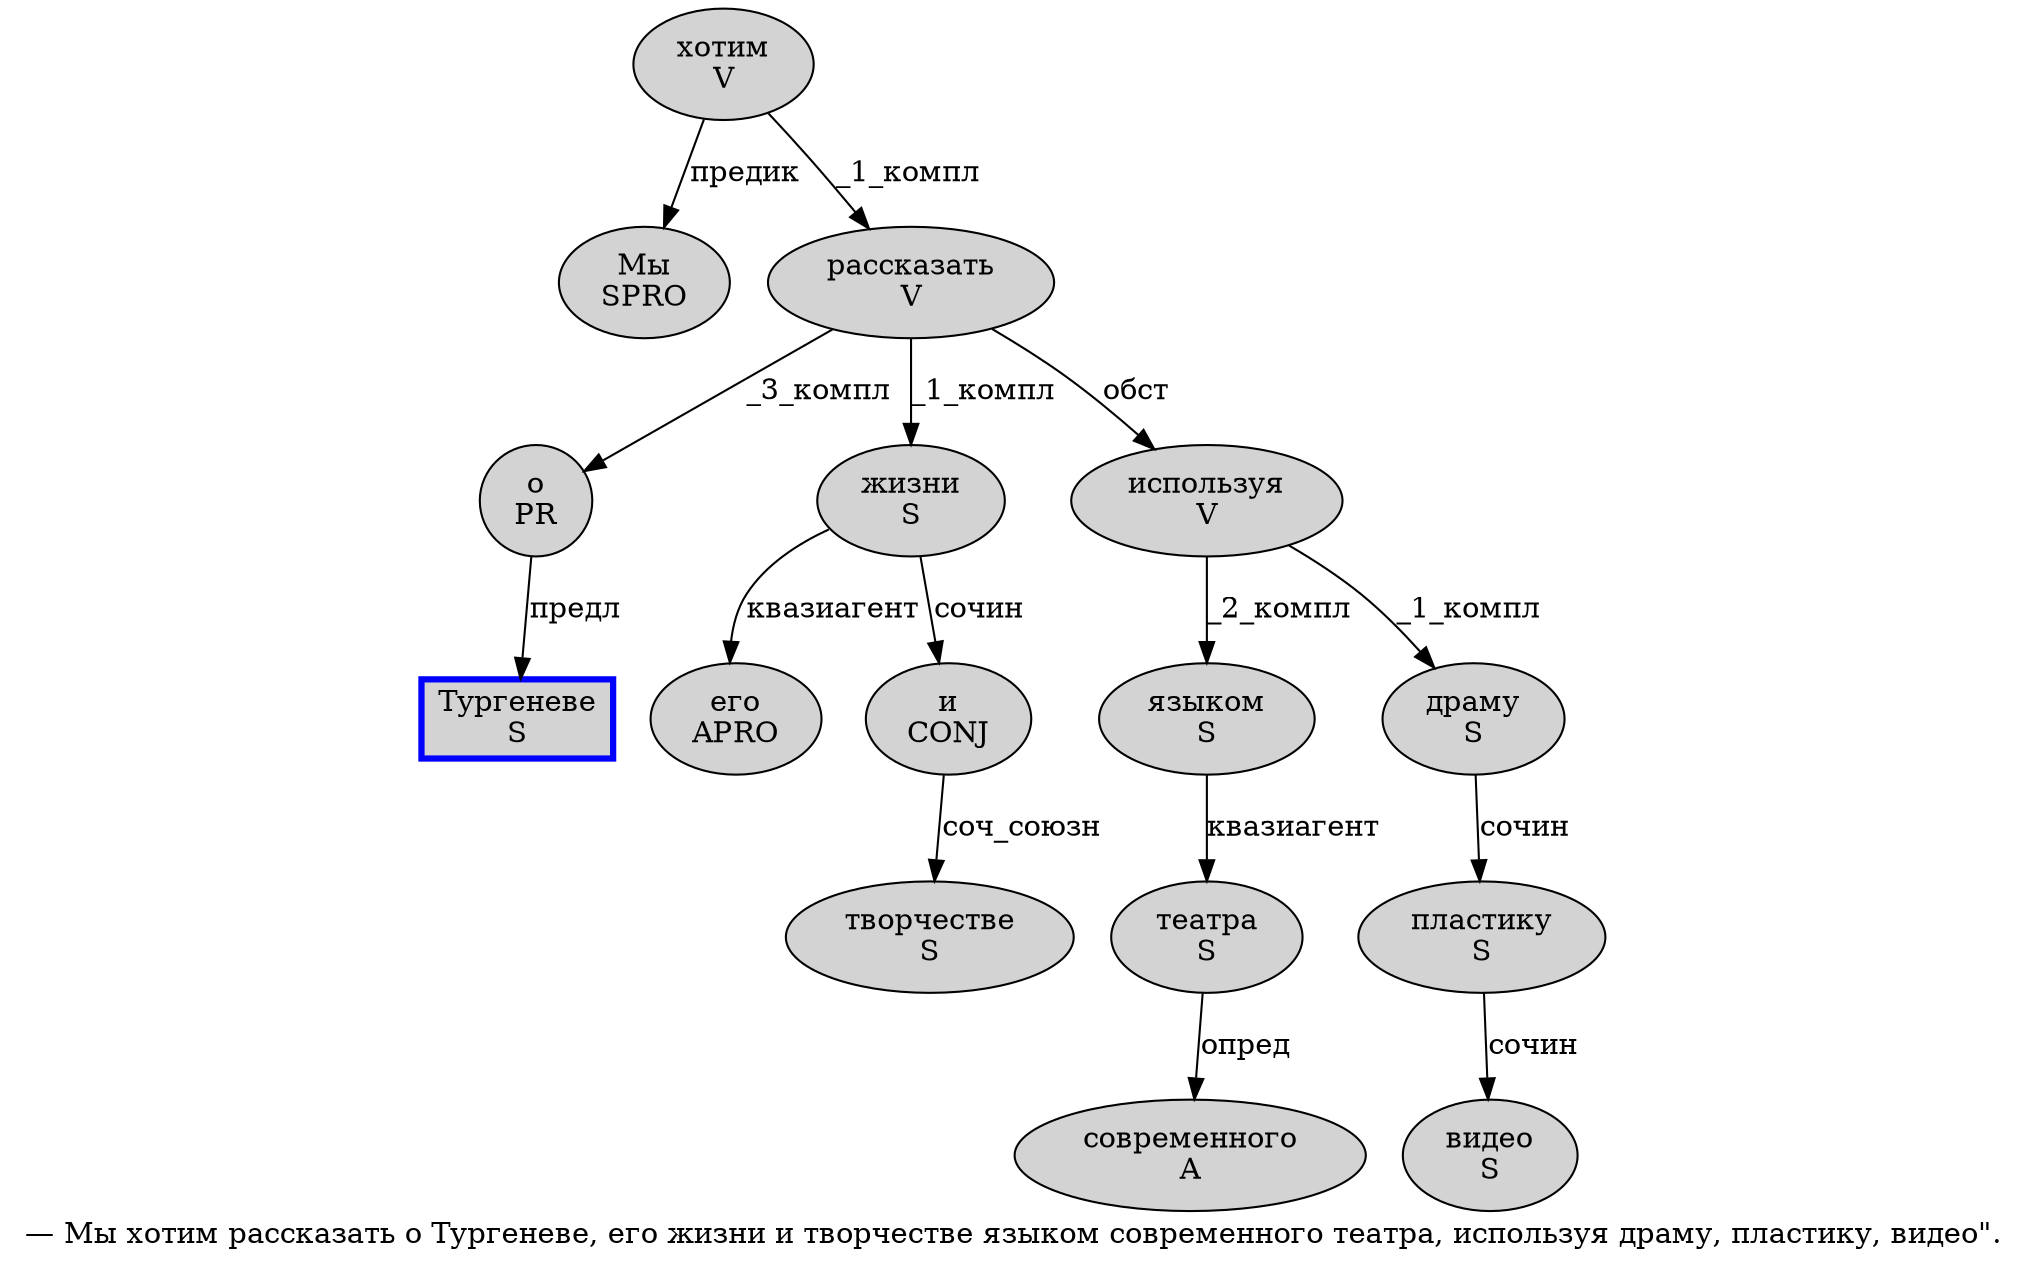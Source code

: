 digraph SENTENCE_667 {
	graph [label="— Мы хотим рассказать о Тургеневе, его жизни и творчестве языком современного театра, используя драму, пластику, видео\"."]
	node [style=filled]
		1 [label="Мы
SPRO" color="" fillcolor=lightgray penwidth=1 shape=ellipse]
		2 [label="хотим
V" color="" fillcolor=lightgray penwidth=1 shape=ellipse]
		3 [label="рассказать
V" color="" fillcolor=lightgray penwidth=1 shape=ellipse]
		4 [label="о
PR" color="" fillcolor=lightgray penwidth=1 shape=ellipse]
		5 [label="Тургеневе
S" color=blue fillcolor=lightgray penwidth=3 shape=box]
		7 [label="его
APRO" color="" fillcolor=lightgray penwidth=1 shape=ellipse]
		8 [label="жизни
S" color="" fillcolor=lightgray penwidth=1 shape=ellipse]
		9 [label="и
CONJ" color="" fillcolor=lightgray penwidth=1 shape=ellipse]
		10 [label="творчестве
S" color="" fillcolor=lightgray penwidth=1 shape=ellipse]
		11 [label="языком
S" color="" fillcolor=lightgray penwidth=1 shape=ellipse]
		12 [label="современного
A" color="" fillcolor=lightgray penwidth=1 shape=ellipse]
		13 [label="театра
S" color="" fillcolor=lightgray penwidth=1 shape=ellipse]
		15 [label="используя
V" color="" fillcolor=lightgray penwidth=1 shape=ellipse]
		16 [label="драму
S" color="" fillcolor=lightgray penwidth=1 shape=ellipse]
		18 [label="пластику
S" color="" fillcolor=lightgray penwidth=1 shape=ellipse]
		20 [label="видео
S" color="" fillcolor=lightgray penwidth=1 shape=ellipse]
			15 -> 11 [label="_2_компл"]
			15 -> 16 [label="_1_компл"]
			3 -> 4 [label="_3_компл"]
			3 -> 8 [label="_1_компл"]
			3 -> 15 [label="обст"]
			13 -> 12 [label="опред"]
			16 -> 18 [label="сочин"]
			2 -> 1 [label="предик"]
			2 -> 3 [label="_1_компл"]
			9 -> 10 [label="соч_союзн"]
			8 -> 7 [label="квазиагент"]
			8 -> 9 [label="сочин"]
			4 -> 5 [label="предл"]
			11 -> 13 [label="квазиагент"]
			18 -> 20 [label="сочин"]
}